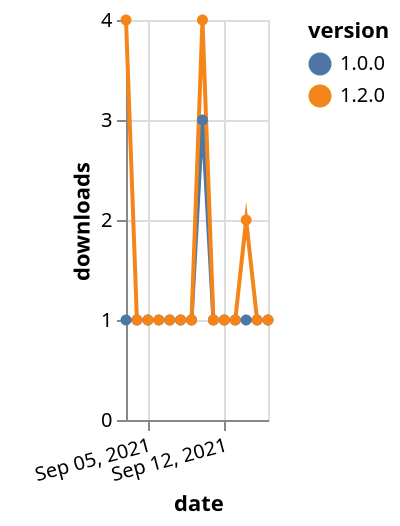 {"$schema": "https://vega.github.io/schema/vega-lite/v5.json", "description": "A simple bar chart with embedded data.", "data": {"values": [{"date": "2021-09-03", "total": 207, "delta": 1, "version": "1.0.0"}, {"date": "2021-09-04", "total": 208, "delta": 1, "version": "1.0.0"}, {"date": "2021-09-05", "total": 209, "delta": 1, "version": "1.0.0"}, {"date": "2021-09-06", "total": 210, "delta": 1, "version": "1.0.0"}, {"date": "2021-09-07", "total": 211, "delta": 1, "version": "1.0.0"}, {"date": "2021-09-08", "total": 212, "delta": 1, "version": "1.0.0"}, {"date": "2021-09-09", "total": 213, "delta": 1, "version": "1.0.0"}, {"date": "2021-09-10", "total": 216, "delta": 3, "version": "1.0.0"}, {"date": "2021-09-11", "total": 217, "delta": 1, "version": "1.0.0"}, {"date": "2021-09-12", "total": 218, "delta": 1, "version": "1.0.0"}, {"date": "2021-09-13", "total": 219, "delta": 1, "version": "1.0.0"}, {"date": "2021-09-14", "total": 220, "delta": 1, "version": "1.0.0"}, {"date": "2021-09-15", "total": 221, "delta": 1, "version": "1.0.0"}, {"date": "2021-09-16", "total": 222, "delta": 1, "version": "1.0.0"}, {"date": "2021-09-03", "total": 129, "delta": 4, "version": "1.2.0"}, {"date": "2021-09-04", "total": 130, "delta": 1, "version": "1.2.0"}, {"date": "2021-09-05", "total": 131, "delta": 1, "version": "1.2.0"}, {"date": "2021-09-06", "total": 132, "delta": 1, "version": "1.2.0"}, {"date": "2021-09-07", "total": 133, "delta": 1, "version": "1.2.0"}, {"date": "2021-09-08", "total": 134, "delta": 1, "version": "1.2.0"}, {"date": "2021-09-09", "total": 135, "delta": 1, "version": "1.2.0"}, {"date": "2021-09-10", "total": 139, "delta": 4, "version": "1.2.0"}, {"date": "2021-09-11", "total": 140, "delta": 1, "version": "1.2.0"}, {"date": "2021-09-12", "total": 141, "delta": 1, "version": "1.2.0"}, {"date": "2021-09-13", "total": 142, "delta": 1, "version": "1.2.0"}, {"date": "2021-09-14", "total": 144, "delta": 2, "version": "1.2.0"}, {"date": "2021-09-15", "total": 145, "delta": 1, "version": "1.2.0"}, {"date": "2021-09-16", "total": 146, "delta": 1, "version": "1.2.0"}]}, "width": "container", "mark": {"type": "line", "point": {"filled": true}}, "encoding": {"x": {"field": "date", "type": "temporal", "timeUnit": "yearmonthdate", "title": "date", "axis": {"labelAngle": -15}}, "y": {"field": "delta", "type": "quantitative", "title": "downloads"}, "color": {"field": "version", "type": "nominal"}, "tooltip": {"field": "delta"}}}
